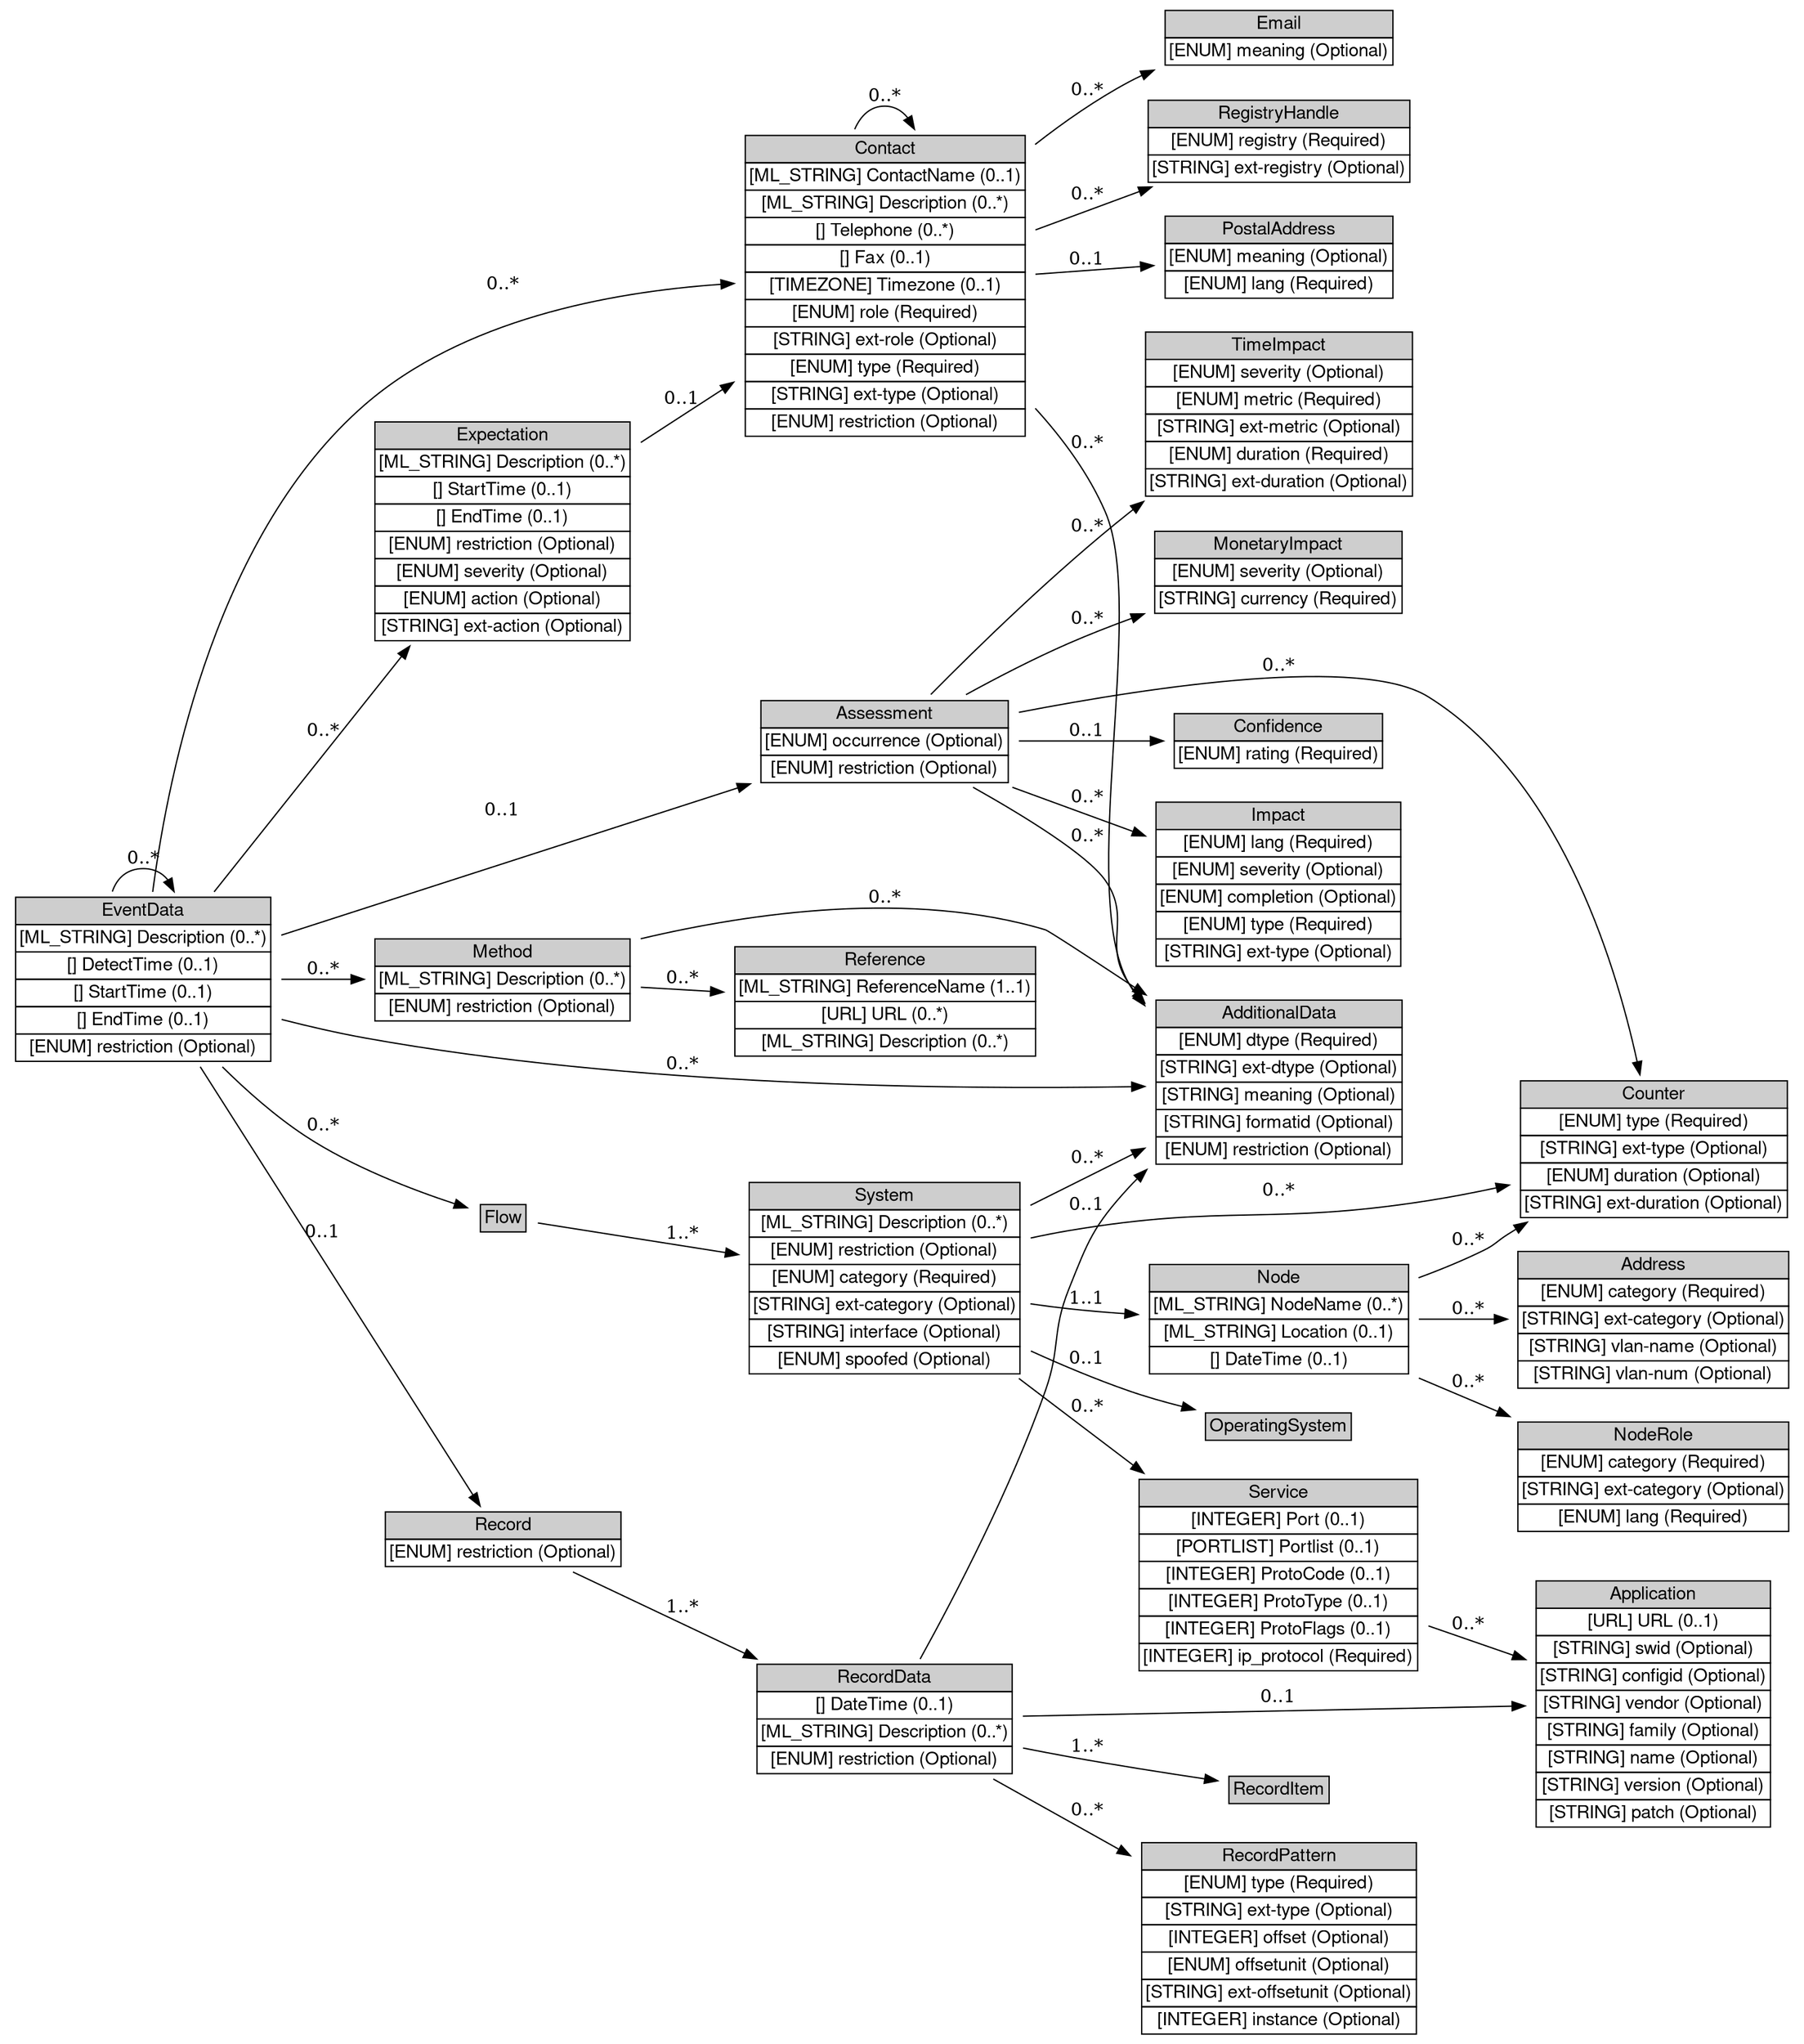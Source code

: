 digraph EventData {
	graph [bb="0,0,1356,1567",
		rankdir=LR
	];
	node [label="\N"];
	EventData	 [height=1.8611,
		label=<<table BORDER="0" CELLBORDER="1" CELLSPACING="0"> <tr> <td BGCOLOR="#CECECE" HREF="/idmef_parser/IODEF/EventData.html" TITLE="The EventData class describes a particular event of the incident for a given set of hosts or networks. This description includes the systems from which the activity originated and those targeted, an assessment of the techniques used by the intruder, the impact of the activity on the organization, and any forensic evidence discovered. "><FONT FACE="Nimbus Sans L">EventData</FONT></td> </tr>" %<tr><td  HREF="/idmef_parser/IODEF/EventData.html" TITLE="A free-form textual description of the event."><FONT FACE="Nimbus Sans L">[ML_STRING] Description (0..*)</FONT></td></tr>%<tr><td  HREF="/idmef_parser/IODEF/EventData.html" TITLE="The time the event was detected."><FONT FACE="Nimbus Sans L">[] DetectTime (0..1)</FONT></td></tr>%<tr><td  HREF="/idmef_parser/IODEF/EventData.html" TITLE="The time the event started."><FONT FACE="Nimbus Sans L">[] StartTime (0..1)</FONT></td></tr>%<tr><td  HREF="/idmef_parser/IODEF/EventData.html" TITLE="The time the event ended."><FONT FACE="Nimbus Sans L">[] EndTime (0..1)</FONT></td></tr>%<tr><td  HREF="/idmef_parser/IODEF/EventData.html" TITLE="This attribute is defined in Section 3.2."><FONT FACE="Nimbus Sans L">[ENUM] restriction (Optional)</FONT></td></tr>%</table>>,
		pos="106,793.5",
		shape=plaintext,
		width=2.9444];
	EventData -> EventData	 [label="0..*",
		lp="106,886",
		pos="e,129.03,860.84 82.974,860.84 86.417,871.34 94.092,878.5 106,878.5 114,878.5 120.09,875.27 124.27,869.96"];
	Contact	 [height=3.3194,
		label=<<table BORDER="0" CELLBORDER="1" CELLSPACING="0"> <tr> <td BGCOLOR="#CECECE" HREF="/idmef_parser/IODEF/Contact.html" TITLE="The Contact class describes contact information for organizations and personnel involved in the incident. This class allows for the naming of the involved party, specifying contact information for them, and identifying their role in the incident. "><FONT FACE="Nimbus Sans L">Contact</FONT></td> </tr>" %<tr><td  HREF="/idmef_parser/IODEF/Contact.html" TITLE="The name of the contact.  The contact may either be an organization or a person.  The type attribute disambiguates the semantics."><FONT FACE="Nimbus Sans L">[ML_STRING] ContactName (0..1)</FONT></td></tr>%<tr><td  HREF="/idmef_parser/IODEF/Contact.html" TITLE="A free-form description of this contact.  In the case of a person, this is often the organizational title of the individual."><FONT FACE="Nimbus Sans L">[ML_STRING] Description (0..*)</FONT></td></tr>%<tr><td  HREF="/idmef_parser/IODEF/Contact.html" TITLE="The telephone number of the contact."><FONT FACE="Nimbus Sans L">[] Telephone (0..*)</FONT></td></tr>%<tr><td  HREF="/idmef_parser/IODEF/Contact.html" TITLE="The facsimile telephone number of the contact."><FONT FACE="Nimbus Sans L">[] Fax (0..1)</FONT></td></tr>%<tr><td  HREF="/idmef_parser/IODEF/Contact.html" TITLE="The timezone in which the contact resides formatted according to Section 2.9."><FONT FACE="Nimbus Sans L">[TIMEZONE] Timezone (0..1)</FONT></td></tr>%<tr><td  HREF="/idmef_parser/IODEF/Contact.html" TITLE="Indicates the role the contact fulfills.  This attribute is defined as an enumerated list:"><FONT FACE="Nimbus Sans L">[ENUM] role (Required)</FONT></td></tr>%<tr><td  HREF="/idmef_parser/IODEF/Contact.html" TITLE="A means by which to extend the role attribute. See Section 5.1."><FONT FACE="Nimbus Sans L">[STRING] ext-role (Optional)</FONT></td></tr>%<tr><td  HREF="/idmef_parser/IODEF/Contact.html" TITLE="Indicates the type of contact being described. This attribute is defined as an enumerated list:"><FONT FACE="Nimbus Sans L">[ENUM] type (Required)</FONT></td></tr>%<tr><td  HREF="/idmef_parser/IODEF/Contact.html" TITLE="A means by which to extend the type attribute. See Section 5.1."><FONT FACE="Nimbus Sans L">[STRING] ext-type (Optional)</FONT></td></tr>%<tr><td  HREF="/idmef_parser/IODEF/Contact.html" TITLE="This attribute is defined in Section 3.2."><FONT FACE="Nimbus Sans L">[ENUM] restriction (Optional)</FONT></td></tr>%</table>>,
		pos="665,1347.5",
		shape=plaintext,
		width=3.1944];
	EventData -> Contact	 [label="0..*",
		lp="377,1339",
		pos="e,549.76,1342.7 112.13,860.76 124.64,958 161.9,1137.2 271,1237.5 343.91,1304.6 454.33,1331.2 539.74,1341.6"];
	AdditionalData	 [height=1.8611,
		label=<<table BORDER="0" CELLBORDER="1" CELLSPACING="0"> <tr> <td BGCOLOR="#CECECE" HREF="/idmef_parser/IODEF/AdditionalData.html" TITLE="The AdditionalData class serves as an extension mechanism for information not otherwise represented in the data model. For relatively simple information, atomic data types (e.g., integers, strings) are provided with a mechanism to annotate their meaning. The class can also be used to extend the data model (and the associated Schema) to support proprietary extensions by encapsulating entire XML documents conforming to another Schema (e.g., IDMEF). A detailed discussion for extending the data model and the schema can be found in Section 5. "><FONT FACE="Nimbus Sans L">AdditionalData</FONT></td> </tr>" %<tr><td  HREF="/idmef_parser/IODEF/AdditionalData.html" TITLE="The data type of the element content.  The permitted values for this attribute are shown below.  The default value is &quot;string&quot;."><FONT FACE="Nimbus Sans L">[ENUM] dtype (Required)</FONT></td></tr>%<tr><td  HREF="/idmef_parser/IODEF/AdditionalData.html" TITLE="A means by which to extend the dtype attribute.  See Section 5.1."><FONT FACE="Nimbus Sans L">[STRING] ext-dtype (Optional)</FONT></td></tr>%<tr><td  HREF="/idmef_parser/IODEF/AdditionalData.html" TITLE="A free-form description of the element content."><FONT FACE="Nimbus Sans L">[STRING] meaning (Optional)</FONT></td></tr>%<tr><td  HREF="/idmef_parser/IODEF/AdditionalData.html" TITLE="An identifier referencing the format and semantics of the element content."><FONT FACE="Nimbus Sans L">[STRING] formatid (Optional)</FONT></td></tr>%<tr><td  HREF="/idmef_parser/IODEF/AdditionalData.html" TITLE="This attribute has been defined in Section 3.2."><FONT FACE="Nimbus Sans L">[ENUM] restriction (Optional)</FONT></td></tr>%</table>>,
		pos="961,734.5",
		shape=plaintext,
		width=2.8194];
	EventData -> AdditionalData	 [label="0..*",
		lp="512.5,781",
		pos="e,859.06,745.7 212.15,788.84 346.4,782.55 584.59,770.08 788,752.5 807.69,750.8 828.62,748.79 848.86,746.74"];
	Assessment	 [height=0.98611,
		label=<<table BORDER="0" CELLBORDER="1" CELLSPACING="0"> <tr> <td BGCOLOR="#CECECE" HREF="/idmef_parser/IODEF/Assessment.html" TITLE="The Assessment class describes the technical and non-technical repercussions of the incident on the CSIRT&#39;s constituency. "><FONT FACE="Nimbus Sans L">Assessment</FONT></td> </tr>" %<tr><td  HREF="/idmef_parser/IODEF/Assessment.html" TITLE="Specifies whether the assessment is describing actual or potential outcomes.  The default is &quot;actual&quot; and is assumed if not specified."><FONT FACE="Nimbus Sans L">[ENUM] occurrence (Optional)</FONT></td></tr>%<tr><td  HREF="/idmef_parser/IODEF/Assessment.html" TITLE="This attribute is defined in Section 3.2."><FONT FACE="Nimbus Sans L">[ENUM] restriction (Optional)</FONT></td></tr>%</table>>,
		pos="665,976.5",
		shape=plaintext,
		width=2.8472];
	EventData -> Assessment	 [label="0..1",
		lp="377,923",
		pos="e,562.12,942.82 212.13,828.24 309.43,860.1 453.05,907.11 552.35,939.62"];
	Method	 [height=0.98611,
		label=<<table BORDER="0" CELLBORDER="1" CELLSPACING="0"> <tr> <td BGCOLOR="#CECECE" HREF="/idmef_parser/IODEF/Method.html" TITLE="The Method class describes the methodology used by the intruder to perpetrate the events of the incident. This class consists of a list of references describing the attack method and a free form description of the technique. "><FONT FACE="Nimbus Sans L">Method</FONT></td> </tr>" %<tr><td  HREF="/idmef_parser/IODEF/Method.html" TITLE="A free-form text description of the methodology used by the intruder."><FONT FACE="Nimbus Sans L">[ML_STRING] Description (0..*)</FONT></td></tr>%<tr><td  HREF="/idmef_parser/IODEF/Method.html" TITLE="This attribute is defined in Section 3.2."><FONT FACE="Nimbus Sans L">[ENUM] restriction (Optional)</FONT></td></tr>%</table>>,
		pos="377,729.5",
		shape=plaintext,
		width=2.9444];
	EventData -> Method	 [label="0..*",
		lp="241.5,771",
		pos="e,270.98,754.54 212.33,768.39 228.29,764.62 244.82,760.72 260.98,756.9"];
	Flow	 [height=0.5,
		label=<<table BORDER="0" CELLBORDER="1" CELLSPACING="0"> <tr> <td BGCOLOR="#CECECE" HREF="/idmef_parser/IODEF/Flow.html" TITLE="The Flow class groups related the source and target hosts. "><FONT FACE="Nimbus Sans L">Flow</FONT></td> </tr>" %</table>>,
		pos="377,601.5",
		shape=plaintext,
		width=0.75];
	EventData -> Flow	 [label="0..*",
		lp="241.5,711",
		pos="e,351.58,619.51 200.78,726.35 250.17,691.36 307.52,650.73 343.04,625.56"];
	Expectation	 [height=2.4444,
		label=<<table BORDER="0" CELLBORDER="1" CELLSPACING="0"> <tr> <td BGCOLOR="#CECECE" HREF="/idmef_parser/IODEF/Expectation.html" TITLE="The Expectation class conveys to the recipient of the IODEF document the actions the sender is requesting. The scope of the requested action is limited to purview of the EventData class in which this class is aggregated. "><FONT FACE="Nimbus Sans L">Expectation</FONT></td> </tr>" %<tr><td  HREF="/idmef_parser/IODEF/Expectation.html" TITLE="A free-form description of the desired action(s)."><FONT FACE="Nimbus Sans L">[ML_STRING] Description (0..*)</FONT></td></tr>%<tr><td  HREF="/idmef_parser/IODEF/Expectation.html" TITLE="The time at which the action should be performed.  A timestamp that is earlier than the ReportTime specified in the Incident class denotes that the expectation should be fulfilled as soon as possible.  The absence of this element leaves the execution of the expectation to the discretion of the recipient."><FONT FACE="Nimbus Sans L">[] StartTime (0..1)</FONT></td></tr>%<tr><td  HREF="/idmef_parser/IODEF/Expectation.html" TITLE="The time by which the action should be completed. If the action is not carried out by this time, it should no longer be performed."><FONT FACE="Nimbus Sans L">[] EndTime (0..1)</FONT></td></tr>%<tr><td  HREF="/idmef_parser/IODEF/Expectation.html" TITLE="This attribute is defined in Section 3.2."><FONT FACE="Nimbus Sans L">[ENUM] restriction (Optional)</FONT></td></tr>%<tr><td  HREF="/idmef_parser/IODEF/Expectation.html" TITLE="Indicates the desired priority of the action. This attribute is an enumerated list with no default value, and the semantics of these relative measures are context dependent."><FONT FACE="Nimbus Sans L">[ENUM] severity (Optional)</FONT></td></tr>%<tr><td  HREF="/idmef_parser/IODEF/Expectation.html" TITLE="Classifies the type of action requested.  This attribute is an enumerated list with no default value."><FONT FACE="Nimbus Sans L">[ENUM] action (Optional)</FONT></td></tr>%<tr><td  HREF="/idmef_parser/IODEF/Expectation.html" TITLE="A means by which to extend the action attribute.  See Section 5.1."><FONT FACE="Nimbus Sans L">[STRING] ext-action (Optional)</FONT></td></tr>%</table>>,
		pos="377,1140.5",
		shape=plaintext,
		width=2.9444];
	EventData -> Expectation	 [label="0..*",
		lp="241.5,985",
		pos="e,308.14,1052.3 158.57,860.82 199.29,912.96 256.25,985.89 301.79,1044.2"];
	Record	 [height=0.69444,
		label=<<table BORDER="0" CELLBORDER="1" CELLSPACING="0"> <tr> <td BGCOLOR="#CECECE" HREF="/idmef_parser/IODEF/Record.html" TITLE="The Record class is a container class for log and audit data that provides supportive information about the incident. The source of this data will often be the output of monitoring tools. These logs should substantiate the activity described in the document. "><FONT FACE="Nimbus Sans L">Record</FONT></td> </tr>" %<tr><td  HREF="/idmef_parser/IODEF/Record.html" TITLE="This attribute has been defined in Section 3.2."><FONT FACE="Nimbus Sans L">[ENUM] restriction (Optional)</FONT></td></tr>%</table>>,
		pos="377,428.5",
		shape=plaintext,
		width=2.7361];
	EventData -> Record	 [label="0..1",
		lp="241.5,630",
		pos="e,358.38,453.58 156.02,726.13 214.18,647.79 307.86,521.62 352.2,461.9"];
	Contact -> Contact	 [label="0..*",
		lp="665,1492.5",
		pos="e,687.65,1467.2 642.35,1467.2 647.06,1478.1 654.61,1485 665,1485 672.14,1485 677.94,1481.8 682.4,1476.2"];
	RegistryHandle	 [height=0.98611,
		label=<<table BORDER="0" CELLBORDER="1" CELLSPACING="0"> <tr> <td BGCOLOR="#CECECE" HREF="/idmef_parser/IODEF/RegistryHandle.html" TITLE="The RegistryHandle class represents a handle into an Internet registry or community-specific database. The handle is specified in the element content and the type attribute specifies the database. "><FONT FACE="Nimbus Sans L">RegistryHandle</FONT></td> </tr>" %<tr><td  HREF="/idmef_parser/IODEF/RegistryHandle.html" TITLE="The database to which the handle belongs.  The default value is &#39;local&#39;.  The possible values are:"><FONT FACE="Nimbus Sans L">[ENUM] registry (Required)</FONT></td></tr>%<tr><td  HREF="/idmef_parser/IODEF/RegistryHandle.html" TITLE="A means by which to extend the registry attribute.  See Section 5.1."><FONT FACE="Nimbus Sans L">[STRING] ext-registry (Optional)</FONT></td></tr>%</table>>,
		pos="961,1531.5",
		shape=plaintext,
		width=2.9861];
	Contact -> RegistryHandle	 [label="0..*",
		lp="817.5,1482",
		pos="e,863.12,1495.9 780.04,1443.8 801.56,1459.5 824.41,1474.8 847,1487.5 849.35,1488.8 851.74,1490.1 854.17,1491.4"];
	PostalAddress	 [height=0.98611,
		label=<<table BORDER="0" CELLBORDER="1" CELLSPACING="0"> <tr> <td BGCOLOR="#CECECE" HREF="/idmef_parser/IODEF/PostalAddress.html" TITLE="The PostalAddress class specifies a postal address formatted according to the POSTAL data type (Section 2.11). "><FONT FACE="Nimbus Sans L">PostalAddress</FONT></td> </tr>" %<tr><td  HREF="/idmef_parser/IODEF/PostalAddress.html" TITLE="A free-form description of the element content."><FONT FACE="Nimbus Sans L">[ENUM] meaning (Optional)</FONT></td></tr>%<tr><td  HREF="/idmef_parser/IODEF/PostalAddress.html" TITLE="A valid language code per RFC 4646 [7] constrained by the definition of &quot;xs:language&quot;.  The interpretation of this code is described in Section 6."><FONT FACE="Nimbus Sans L">[ENUM] lang (Required)</FONT></td></tr>%</table>>,
		pos="961,1442.5",
		shape=plaintext,
		width=2.6528];
	Contact -> PostalAddress	 [label="0..1",
		lp="817.5,1405",
		pos="e,865.18,1411.7 780.29,1384.5 805.08,1392.5 831.16,1400.8 855.56,1408.7"];
	Email	 [height=0.69444,
		label=<<table BORDER="0" CELLBORDER="1" CELLSPACING="0"> <tr> <td BGCOLOR="#CECECE" HREF="/idmef_parser/IODEF/Email.html" TITLE="The Email class specifies an email address formatted according to EMAIL data type (Section 2.14). "><FONT FACE="Nimbus Sans L">Email</FONT></td> </tr>" %<tr><td  HREF="/idmef_parser/IODEF/Email.html" TITLE="A free-form description of the element content (e.g., hours of coverage for a given number)."><FONT FACE="Nimbus Sans L">[ENUM] meaning (Optional)</FONT></td></tr>%</table>>,
		pos="961,1363.5",
		shape=plaintext,
		width=2.6528];
	Contact -> Email	 [label="0..*",
		lp="817.5,1363",
		pos="e,865.18,1358.3 780.29,1353.7 804.86,1355.1 830.7,1356.5 854.91,1357.8"];
	Contact -> AdditionalData	 [label="0..*",
		lp="817.5,1250",
		pos="e,859.29,793.35 780.26,1272.2 799.75,1254.1 817.4,1233 829,1209.5 868.26,1129.9 803.37,887.79 847,810.5 848.78,807.35 850.75,804.3 \
852.88,801.36"];
	Assessment -> AdditionalData	 [label="0..*",
		lp="817.5,848",
		pos="e,859.42,801.05 700.86,940.78 736.56,905.94 793.61,852.26 847,810.5 848.38,809.42 849.78,808.33 851.2,807.25"];
	Impact	 [height=1.8611,
		label=<<table BORDER="0" CELLBORDER="1" CELLSPACING="0"> <tr> <td BGCOLOR="#CECECE" HREF="/idmef_parser/IODEF/Impact.html" TITLE="The Impact class allows for categorizing and describing the technical impact of the incident on the network of an organization. "><FONT FACE="Nimbus Sans L">Impact</FONT></td> </tr>" %<tr><td  HREF="/idmef_parser/IODEF/Impact.html" TITLE="A valid language code per RFC 4646 [7] constrained by the definition of &quot;xs:language&quot;.  The interpretation of this code is described in Section 6."><FONT FACE="Nimbus Sans L">[ENUM] lang (Required)</FONT></td></tr>%<tr><td  HREF="/idmef_parser/IODEF/Impact.html" TITLE="An estimate of the relative severity of the activity.  The permitted values are shown below.  There is no default value."><FONT FACE="Nimbus Sans L">[ENUM] severity (Optional)</FONT></td></tr>%<tr><td  HREF="/idmef_parser/IODEF/Impact.html" TITLE="An indication whether the described activity was successful.  The permitted values are shown below.  There is no default value."><FONT FACE="Nimbus Sans L">[ENUM] completion (Optional)</FONT></td></tr>%<tr><td  HREF="/idmef_parser/IODEF/Impact.html" TITLE="Classifies the malicious activity into incident categories.  The permitted values are shown below.  The default value is &quot;other&quot;."><FONT FACE="Nimbus Sans L">[ENUM] type (Required)</FONT></td></tr>%<tr><td  HREF="/idmef_parser/IODEF/Impact.html" TITLE="A means by which to extend the type attribute. See Section 5.1."><FONT FACE="Nimbus Sans L">[STRING] ext-type (Optional)</FONT></td></tr>%</table>>,
		pos="961,1128.5",
		shape=plaintext,
		width=2.8333];
	Assessment -> Impact	 [label="0..*",
		lp="817.5,1065",
		pos="e,858.94,1076.1 734.4,1012.1 768.73,1029.8 811,1051.5 849.7,1071.3"];
	TimeImpact	 [height=1.8611,
		label=<<table BORDER="0" CELLBORDER="1" CELLSPACING="0"> <tr> <td BGCOLOR="#CECECE" HREF="/idmef_parser/IODEF/TimeImpact.html" TITLE="The TimeImpact class describes the impact of the incident on an organization as a function of time. It provides a way to convey down time and recovery time. "><FONT FACE="Nimbus Sans L">TimeImpact</FONT></td> </tr>" %<tr><td  HREF="/idmef_parser/IODEF/TimeImpact.html" TITLE="An estimate of the relative severity of the activity.  The permitted values are shown below.  There is no default value."><FONT FACE="Nimbus Sans L">[ENUM] severity (Optional)</FONT></td></tr>%<tr><td  HREF="/idmef_parser/IODEF/TimeImpact.html" TITLE="Defines the metric in which the time is expressed.  The permitted values are shown below.  There is no default value."><FONT FACE="Nimbus Sans L">[ENUM] metric (Required)</FONT></td></tr>%<tr><td  HREF="/idmef_parser/IODEF/TimeImpact.html" TITLE="A means by which to extend the metric attribute.  See Section 5.1."><FONT FACE="Nimbus Sans L">[STRING] ext-metric (Optional)</FONT></td></tr>%<tr><td  HREF="/idmef_parser/IODEF/TimeImpact.html" TITLE="Defines a unit of time, that when combined with the metric attribute, fully describes a metric of impact that will be conveyed in the element content.  The permitted values are shown below.  The default value is &quot;hour&quot;."><FONT FACE="Nimbus Sans L">[ENUM] duration (Required)</FONT></td></tr>%<tr><td  HREF="/idmef_parser/IODEF/TimeImpact.html" TITLE="A means by which to extend the duration attribute.  See Section 5.1."><FONT FACE="Nimbus Sans L">[STRING] ext-duration (Optional)</FONT></td></tr>%</table>>,
		pos="961,976.5",
		shape=plaintext,
		width=3.0417];
	Assessment -> TimeImpact	 [label="0..*",
		lp="817.5,984",
		pos="e,851.43,976.5 767.7,976.5 791.47,976.5 816.97,976.5 841.4,976.5"];
	MonetaryImpact	 [height=0.98611,
		label=<<table BORDER="0" CELLBORDER="1" CELLSPACING="0"> <tr> <td BGCOLOR="#CECECE" HREF="/idmef_parser/IODEF/MonetaryImpact.html" TITLE="The MonetaryImpact class describes the financial impact of the activity on an organization. For example, this impact may consider losses due to the cost of the investigation or recovery, diminished "><FONT FACE="Nimbus Sans L">MonetaryImpact</FONT></td> </tr>" %<tr><td  HREF="/idmef_parser/IODEF/MonetaryImpact.html" TITLE="An estimate of the relative severity of the activity.  The permitted values are shown below.  There is no default value."><FONT FACE="Nimbus Sans L">[ENUM] severity (Optional)</FONT></td></tr>%<tr><td  HREF="/idmef_parser/IODEF/MonetaryImpact.html" TITLE="Defines the currency in which the monetary impact is expressed.  The permitted values are defined in ISO 4217:2001, Codes for the representation of currencies and funds [14].  There is no default value."><FONT FACE="Nimbus Sans L">[STRING] currency (Required)</FONT></td></tr>%</table>>,
		pos="961,855.5",
		shape=plaintext,
		width=2.8333];
	Assessment -> MonetaryImpact	 [label="0..*",
		lp="817.5,925",
		pos="e,870.4,891.08 749.13,940.97 779.87,928.09 814.96,913.51 847,900.5 851.51,898.67 856.12,896.81 860.78,894.93"];
	Counter	 [height=1.5694,
		label=<<table BORDER="0" CELLBORDER="1" CELLSPACING="0"> <tr> <td BGCOLOR="#CECECE" HREF="/idmef_parser/IODEF/Counter.html" TITLE="The Counter class summarize multiple occurrences of some event, or conveys counts or rates on various features (e.g., packets, sessions, events). "><FONT FACE="Nimbus Sans L">Counter</FONT></td> </tr>" %<tr><td  HREF="/idmef_parser/IODEF/Counter.html" TITLE="Specifies the units of the element content."><FONT FACE="Nimbus Sans L">[ENUM] type (Required)</FONT></td></tr>%<tr><td  HREF="/idmef_parser/IODEF/Counter.html" TITLE="A means by which to extend the type attribute. See Section 5.1."><FONT FACE="Nimbus Sans L">[STRING] ext-type (Optional)</FONT></td></tr>%<tr><td  HREF="/idmef_parser/IODEF/Counter.html" TITLE="If present, the Counter class represents a rate rather than a count over the entire event.  In that case, this attribute specifies the denominator of the rate (where the type attribute specified the nominator).  The possible values of this attribute are defined in Section 3.10.2"><FONT FACE="Nimbus Sans L">[ENUM] duration (Optional)</FONT></td></tr>%<tr><td  HREF="/idmef_parser/IODEF/Counter.html" TITLE="A means by which to extend the duration attribute.  See Section 5.1."><FONT FACE="Nimbus Sans L">[STRING] ext-duration (Optional)</FONT></td></tr>%</table>>,
		pos="1245,683.5",
		shape=plaintext,
		width=3.0417];
	Assessment -> Counter	 [label="0..*",
		lp="961,1321",
		pos="e,1237.3,740.43 681.35,1012.2 715.35,1084.6 794.83,1244.2 847,1272.5 936.08,1320.8 994.02,1333.4 1075,1272.5 1159.2,1209.1 1214.9,\
891.32 1235.8,750.65"];
	Confidence	 [height=0.69444,
		label=<<table BORDER="0" CELLBORDER="1" CELLSPACING="0"> <tr> <td BGCOLOR="#CECECE" HREF="/idmef_parser/IODEF/Confidence.html" TITLE="The Confidence class represents a best estimate of the validity and accuracy of the described impact (see Section 3.10) of the incident activity. This estimate can be expressed as a category or a numeric calculation. "><FONT FACE="Nimbus Sans L">Confidence</FONT></td> </tr>" %<tr><td  HREF="/idmef_parser/IODEF/Confidence.html" TITLE="A rating of the analytical validity of the specified Assessment.  The permitted values are shown below. There is no default value."><FONT FACE="Nimbus Sans L">[ENUM] rating (Required)</FONT></td></tr>%</table>>,
		pos="961,1238.5",
		shape=plaintext,
		width=2.4444];
	Assessment -> Confidence	 [label="0..1",
		lp="817.5,1198",
		pos="e,872.91,1218.2 684.09,1012.2 712.81,1062.5 771.84,1153.8 847,1204.5 852.22,1208 857.82,1211.2 863.63,1214"];
	Method -> AdditionalData	 [label="0..*",
		lp="665,741",
		pos="e,859.09,733.63 483.1,730.41 586.63,731.29 743.55,732.64 849.04,733.54"];
	Reference	 [height=1.2778,
		label=<<table BORDER="0" CELLBORDER="1" CELLSPACING="0"> <tr> <td BGCOLOR="#CECECE" HREF="/idmef_parser/IODEF/Reference.html" TITLE="The Reference class is a reference to a vulnerability, IDS alert, malware sample, advisory, or attack technique. A reference consists of a name, a URL to this reference, and an optional description. "><FONT FACE="Nimbus Sans L">Reference</FONT></td> </tr>" %<tr><td  HREF="/idmef_parser/IODEF/Reference.html" TITLE="Name of the reference."><FONT FACE="Nimbus Sans L">[ML_STRING] ReferenceName (1..1)</FONT></td></tr>%<tr><td  HREF="/idmef_parser/IODEF/Reference.html" TITLE="A URL associated with the reference."><FONT FACE="Nimbus Sans L">[URL] URL (0..*)</FONT></td></tr>%<tr><td  HREF="/idmef_parser/IODEF/Reference.html" TITLE="A free-form text description of this reference."><FONT FACE="Nimbus Sans L">[ML_STRING] Description (0..*)</FONT></td></tr>%</table>>,
		pos="665,668.5",
		shape=plaintext,
		width=3.4167];
	Method -> Reference	 [label="0..*",
		lp="512.5,711",
		pos="e,541.67,694.62 483.01,707.05 498.82,703.7 515.28,700.21 531.56,696.76"];
	System	 [height=2.1528,
		label=<<table BORDER="0" CELLBORDER="1" CELLSPACING="0"> <tr> <td BGCOLOR="#CECECE" HREF="/idmef_parser/IODEF/System.html" TITLE="The System class describes a system or network involved in an event. The systems or networks represented by this class are categorized according to the role they played in the incident through the category attribute. The value of this category attribute dictates the semantics of the aggregated classes in the System class. If the category attribute has a value of &quot;source&quot;, then the aggregated classes denote the machine and service from which the activity is originating. With a category attribute value of &quot;target&quot; or &quot;intermediary&quot;, then the machine or service is the one targeted in the activity. A value of &quot;sensor&quot; dictates that this System was part of an instrumentation to monitor the network. "><FONT FACE="Nimbus Sans L">System</FONT></td> </tr>" %<tr><td  HREF="/idmef_parser/IODEF/System.html" TITLE="A free-form text description of the System."><FONT FACE="Nimbus Sans L">[ML_STRING] Description (0..*)</FONT></td></tr>%<tr><td  HREF="/idmef_parser/IODEF/System.html" TITLE="This attribute is defined in Section 3.2."><FONT FACE="Nimbus Sans L">[ENUM] restriction (Optional)</FONT></td></tr>%<tr><td  HREF="/idmef_parser/IODEF/System.html" TITLE="Classifies the role the host or network played in the incident.  The possible values are:"><FONT FACE="Nimbus Sans L">[ENUM] category (Required)</FONT></td></tr>%<tr><td  HREF="/idmef_parser/IODEF/System.html" TITLE="A means by which to extend the category attribute.  See Section 5.1."><FONT FACE="Nimbus Sans L">[STRING] ext-category (Optional)</FONT></td></tr>%<tr><td  HREF="/idmef_parser/IODEF/System.html" TITLE="Specifies the interface on which the event(s) on this System originated.  If the Node class specifies a network rather than a host, this attribute has no meaning."><FONT FACE="Nimbus Sans L">[STRING] interface (Optional)</FONT></td></tr>%<tr><td  HREF="/idmef_parser/IODEF/System.html" TITLE="An indication of confidence in whether this System was the true target or attacking host.  The permitted values for this attribute are shown below.  The default value is &quot;unknown&quot;."><FONT FACE="Nimbus Sans L">[ENUM] spoofed (Optional)</FONT></td></tr>%</table>>,
		pos="665,526.5",
		shape=plaintext,
		width=3.0833];
	Flow -> System	 [label="1..*",
		lp="512.5,576",
		pos="e,553.8,555.46 404.09,594.44 436.26,586.07 492.07,571.53 543.85,558.05"];
	System -> AdditionalData	 [label="0..*",
		lp="817.5,676",
		pos="e,859.38,689.5 776.26,601.07 780.38,605.11 784.31,609.25 788,613.5 799.47,626.71 793.83,635.94 806,648.5 819.04,661.96 834.64,673.88 \
850.86,684.23"];
	System -> Counter	 [label="0..*",
		lp="961,651",
		pos="e,1135.3,655.21 769.4,604.11 781.32,610.51 793.64,616.18 806,620.5 919.26,660.14 956.51,624.6 1075,643.5 1091.4,646.12 1108.6,649.44 \
1125.4,653.06"];
	"Node"	 [height=1.2778,
		label=<<table BORDER="0" CELLBORDER="1" CELLSPACING="0"> <tr> <td BGCOLOR="#CECECE" HREF="/idmef_parser/IODEF/Node.html" TITLE="The Node class names a system (e.g., PC, router) or network. "><FONT FACE="Nimbus Sans L">Node</FONT></td> </tr>" %<tr><td  HREF="/idmef_parser/IODEF/Node.html" TITLE="The name of the Node (e.g., fully qualified domain name).  This information MUST be provided if no Address information is given."><FONT FACE="Nimbus Sans L">[ML_STRING] NodeName (0..*)</FONT></td></tr>%<tr><td  HREF="/idmef_parser/IODEF/Node.html" TITLE="A free-from description of the physical location of the equipment."><FONT FACE="Nimbus Sans L">[ML_STRING] Location (0..1)</FONT></td></tr>%<tr><td  HREF="/idmef_parser/IODEF/Node.html" TITLE="A timestamp of when the resolution between the name and address was performed.  This information SHOULD be provided if both an Address and NodeName are specified."><FONT FACE="Nimbus Sans L">[] DateTime (0..1)</FONT></td></tr>%</table>>,
		pos="961,552.5",
		shape=plaintext,
		width=2.9583];
	System -> "Node"	 [label="1..1",
		lp="817.5,548",
		pos="e,854.22,543.12 776.06,536.26 798.25,538.2 821.63,540.26 844.01,542.22"];
	Service	 [height=2.1528,
		label=<<table BORDER="0" CELLBORDER="1" CELLSPACING="0"> <tr> <td BGCOLOR="#CECECE" HREF="/idmef_parser/IODEF/Service.html" TITLE="The Service class describes a network service of a host or network. The service is identified by specific port or list of ports, along with the application listening on that port. "><FONT FACE="Nimbus Sans L">Service</FONT></td> </tr>" %<tr><td  HREF="/idmef_parser/IODEF/Service.html" TITLE="A port number."><FONT FACE="Nimbus Sans L">[INTEGER] Port (0..1)</FONT></td></tr>%<tr><td  HREF="/idmef_parser/IODEF/Service.html" TITLE="A list of port numbers formatted according to Section 2.10."><FONT FACE="Nimbus Sans L">[PORTLIST] Portlist (0..1)</FONT></td></tr>%<tr><td  HREF="/idmef_parser/IODEF/Service.html" TITLE="A layer-4 protocol-specific code field (e.g., ICMP code field)."><FONT FACE="Nimbus Sans L">[INTEGER] ProtoCode (0..1)</FONT></td></tr>%<tr><td  HREF="/idmef_parser/IODEF/Service.html" TITLE="A layer-4 protocol specific type field (e.g., ICMP type field)."><FONT FACE="Nimbus Sans L">[INTEGER] ProtoType (0..1)</FONT></td></tr>%<tr><td  HREF="/idmef_parser/IODEF/Service.html" TITLE="A layer-4 protocol specific flag field (e.g., TCP flag field)."><FONT FACE="Nimbus Sans L">[INTEGER] ProtoFlags (0..1)</FONT></td></tr>%<tr><td  HREF="/idmef_parser/IODEF/Service.html" TITLE="The IANA protocol number."><FONT FACE="Nimbus Sans L">[INTEGER] ip_protocol (Required)</FONT></td></tr>%</table>>,
		pos="961,356.5",
		shape=plaintext,
		width=3.1667];
	System -> Service	 [label="0..*",
		lp="817.5,449",
		pos="e,846.85,422.06 776.06,462.71 796.3,451.09 817.52,438.9 838.08,427.09"];
	OperatingSystem	 [height=0.5,
		label=<<table BORDER="0" CELLBORDER="1" CELLSPACING="0"> <tr> <td BGCOLOR="#CECECE" HREF="/idmef_parser/IODEF/OperatingSystem.html" TITLE="The OperatingSystem class describes the operating system running on a System. The definition is identical to the Application class (Section 3.17.1). "><FONT FACE="Nimbus Sans L">OperatingSystem</FONT></td> </tr>" %</table>>,
		pos="961,470.5",
		shape=plaintext,
		width=1.7778];
	System -> OperatingSystem	 [label="0..1",
		lp="817.5,506",
		pos="e,896.65,482.67 776.06,505.49 812.93,498.51 853.07,490.92 886.5,484.59"];
	"Node" -> Counter	 [label="0..*",
		lp="1104.5,613",
		pos="e,1149.1,626.93 1067.5,584.84 1084.1,591.02 1100.7,597.94 1116,605.5 1124.6,609.76 1125.9,612.37 1134,617.5 1136.2,618.86 1138.3,\
620.23 1140.5,621.6"];
	Address	 [height=1.5694,
		label=<<table BORDER="0" CELLBORDER="1" CELLSPACING="0"> <tr> <td BGCOLOR="#CECECE" HREF="/idmef_parser/IODEF/Address.html" TITLE="The Address class represents a hardware (layer-2), network (layer-3), or application (layer-7) address. "><FONT FACE="Nimbus Sans L">Address</FONT></td> </tr>" %<tr><td  HREF="/idmef_parser/IODEF/Address.html" TITLE="The type of address represented.  The permitted values for this attribute are shown below.  The default value is &quot;ipv4-addr&quot;."><FONT FACE="Nimbus Sans L">[ENUM] category (Required)</FONT></td></tr>%<tr><td  HREF="/idmef_parser/IODEF/Address.html" TITLE="A means by which to extend the category attribute.  See Section 5.1."><FONT FACE="Nimbus Sans L">[STRING] ext-category (Optional)</FONT></td></tr>%<tr><td  HREF="/idmef_parser/IODEF/Address.html" TITLE="The name of the Virtual LAN to which the address belongs."><FONT FACE="Nimbus Sans L">[STRING] vlan-name (Optional)</FONT></td></tr>%<tr><td  HREF="/idmef_parser/IODEF/Address.html" TITLE="The number of the Virtual LAN to which the address belongs."><FONT FACE="Nimbus Sans L">[STRING] vlan-num (Optional)</FONT></td></tr>%</table>>,
		pos="1245,552.5",
		shape=plaintext,
		width=3.0833];
	"Node" -> Address	 [label="0..*",
		lp="1104.5,560",
		pos="e,1133.6,552.5 1067.6,552.5 1085.8,552.5 1104.8,552.5 1123.3,552.5"];
	NodeRole	 [height=1.2778,
		label=<<table BORDER="0" CELLBORDER="1" CELLSPACING="0"> <tr> <td BGCOLOR="#CECECE" HREF="/idmef_parser/IODEF/NodeRole.html" TITLE="The NodeRole class describes the intended function performed by a particular host. "><FONT FACE="Nimbus Sans L">NodeRole</FONT></td> </tr>" %<tr><td  HREF="/idmef_parser/IODEF/NodeRole.html" TITLE="Functionality provided by a node."><FONT FACE="Nimbus Sans L">[ENUM] category (Required)</FONT></td></tr>%<tr><td  HREF="/idmef_parser/IODEF/NodeRole.html" TITLE="A means by which to extend the category attribute.  See Section 5.1."><FONT FACE="Nimbus Sans L">[STRING] ext-category (Optional)</FONT></td></tr>%<tr><td  HREF="/idmef_parser/IODEF/NodeRole.html" TITLE="A valid language code per RFC 4646 [7] constrained by the definition of &quot;xs:language&quot;.  The interpretation of this code is described in Section 6."><FONT FACE="Nimbus Sans L">[ENUM] lang (Required)</FONT></td></tr>%</table>>,
		pos="1245,431.5",
		shape=plaintext,
		width=3.0833];
	"Node" -> NodeRole	 [label="0..*",
		lp="1104.5,504",
		pos="e,1136.9,477.56 1067.6,507.1 1087.1,498.76 1107.7,490.02 1127.5,481.55"];
	Application	 [height=2.7361,
		label=<<table BORDER="0" CELLBORDER="1" CELLSPACING="0"> <tr> <td BGCOLOR="#CECECE" HREF="/idmef_parser/IODEF/Application.html" TITLE="The Application class describes an application running on a System providing a Service. "><FONT FACE="Nimbus Sans L">Application</FONT></td> </tr>" %<tr><td  HREF="/idmef_parser/IODEF/Application.html" TITLE="A URL describing the application."><FONT FACE="Nimbus Sans L">[URL] URL (0..1)</FONT></td></tr>%<tr><td  HREF="/idmef_parser/IODEF/Application.html" TITLE="An identifier that can be used to reference this software."><FONT FACE="Nimbus Sans L">[STRING] swid (Optional)</FONT></td></tr>%<tr><td  HREF="/idmef_parser/IODEF/Application.html" TITLE="An identifier that can be used to reference a particular configuration of this software."><FONT FACE="Nimbus Sans L">[STRING] configid (Optional)</FONT></td></tr>%<tr><td  HREF="/idmef_parser/IODEF/Application.html" TITLE="Vendor name of the software."><FONT FACE="Nimbus Sans L">[STRING] vendor (Optional)</FONT></td></tr>%<tr><td  HREF="/idmef_parser/IODEF/Application.html" TITLE="Family of the software."><FONT FACE="Nimbus Sans L">[STRING] family (Optional)</FONT></td></tr>%<tr><td  HREF="/idmef_parser/IODEF/Application.html" TITLE="Name of the software."><FONT FACE="Nimbus Sans L">[STRING] name (Optional)</FONT></td></tr>%<tr><td  HREF="/idmef_parser/IODEF/Application.html" TITLE="Version of the software."><FONT FACE="Nimbus Sans L">[STRING] version (Optional)</FONT></td></tr>%<tr><td  HREF="/idmef_parser/IODEF/Application.html" TITLE="Patch or service pack level of the software."><FONT FACE="Nimbus Sans L">[STRING] patch (Optional)</FONT></td></tr>%</table>>,
		pos="1245,257.5",
		shape=plaintext,
		width=2.7083];
	Service -> Application	 [label="0..*",
		lp="1104.5,318",
		pos="e,1147.4,291.53 1075.3,316.66 1095.9,309.47 1117.3,302 1137.8,294.88"];
	Expectation -> Contact	 [label="0..1",
		lp="512.5,1251",
		pos="e,549.52,1264.5 483.01,1216.7 501.96,1230.3 521.85,1244.6 541.24,1258.5"];
	RecordData	 [height=1.2778,
		label=<<table BORDER="0" CELLBORDER="1" CELLSPACING="0"> <tr> <td BGCOLOR="#CECECE" HREF="/idmef_parser/IODEF/RecordData.html" TITLE="The RecordData class groups log or audit data from a given sensor (e.g., IDS, firewall log) and provides a way to annotate the output. "><FONT FACE="Nimbus Sans L">RecordData</FONT></td> </tr>" %<tr><td  HREF="/idmef_parser/IODEF/RecordData.html" TITLE="Timestamp of the RecordItem data."><FONT FACE="Nimbus Sans L">[] DateTime (0..1)</FONT></td></tr>%<tr><td  HREF="/idmef_parser/IODEF/RecordData.html" TITLE="Free-form textual description of the provided RecordItem data.  At minimum, this description should convey the significance of the provided RecordItem data."><FONT FACE="Nimbus Sans L">[ML_STRING] Description (0..*)</FONT></td></tr>%<tr><td  HREF="/idmef_parser/IODEF/RecordData.html" TITLE="This attribute has been defined in Section 3.2."><FONT FACE="Nimbus Sans L">[ENUM] restriction (Optional)</FONT></td></tr>%</table>>,
		pos="665,245.5",
		shape=plaintext,
		width=2.9444];
	Record -> RecordData	 [label="1..*",
		lp="512.5,356",
		pos="e,592.54,291.54 416.44,403.44 459.36,376.17 529.17,331.81 583.89,297.04"];
	RecordData -> AdditionalData	 [label="0..1",
		lp="817.5,636",
		pos="e,859.66,667.44 702.05,291.57 730.25,329.14 767.58,384.76 788,439.5 806.85,490.03 791.09,507.67 806,559.5 818.6,603.3 818.26,618.12 \
847,653.5 848.83,655.75 850.74,657.97 852.71,660.15"];
	RecordData -> Application	 [label="0..1",
		lp="961,262",
		pos="e,1147.4,255.48 771.04,247.69 874.97,249.84 1032.6,253.1 1137.1,255.27"];
	RecordPattern	 [height=2.1528,
		label=<<table BORDER="0" CELLBORDER="1" CELLSPACING="0"> <tr> <td BGCOLOR="#CECECE" HREF="/idmef_parser/IODEF/RecordPattern.html" TITLE="The RecordPattern class describes where in the content of the RecordItem relevant information can be found. It provides a way to reference subsets of information, identified by a pattern, in a large log file, audit trail, or forensic data. "><FONT FACE="Nimbus Sans L">RecordPattern</FONT></td> </tr>" %<tr><td  HREF="/idmef_parser/IODEF/RecordPattern.html" TITLE="Describes the type of pattern being specified in the element content.  The default is &quot;regex&quot;."><FONT FACE="Nimbus Sans L">[ENUM] type (Required)</FONT></td></tr>%<tr><td  HREF="/idmef_parser/IODEF/RecordPattern.html" TITLE="A means by which to extend the type attribute. See Section 5.1."><FONT FACE="Nimbus Sans L">[STRING] ext-type (Optional)</FONT></td></tr>%<tr><td  HREF="/idmef_parser/IODEF/RecordPattern.html" TITLE="Amount of units (determined by the offsetunit attribute) to seek into the RecordItem data before matching the pattern."><FONT FACE="Nimbus Sans L">[INTEGER] offset (Optional)</FONT></td></tr>%<tr><td  HREF="/idmef_parser/IODEF/RecordPattern.html" TITLE="Describes the units of the offset attribute. The default is &quot;line&quot;."><FONT FACE="Nimbus Sans L">[ENUM] offsetunit (Optional)</FONT></td></tr>%<tr><td  HREF="/idmef_parser/IODEF/RecordPattern.html" TITLE="A means by which to extend the offsetunit attribute.  See Section 5.1."><FONT FACE="Nimbus Sans L">[STRING] ext-offsetunit (Optional)</FONT></td></tr>%<tr><td  HREF="/idmef_parser/IODEF/RecordPattern.html" TITLE="Number of types to apply the specified pattern."><FONT FACE="Nimbus Sans L">[INTEGER] instance (Optional)</FONT></td></tr>%</table>>,
		pos="961,77.5",
		shape=plaintext,
		width=3.125];
	RecordData -> RecordPattern	 [label="0..*",
		lp="817.5,169",
		pos="e,848.31,141.46 746.27,199.37 775.06,183.03 808.1,164.28 839.5,146.46"];
	RecordItem	 [height=0.5,
		label=<<table BORDER="0" CELLBORDER="1" CELLSPACING="0"> <tr> <td BGCOLOR="#CECECE" HREF="/idmef_parser/IODEF/RecordItem.html" TITLE="The RecordItem class provides a way to incorporate relevant logs, audit trails, or forensic data to support the conclusions made during the course of analyzing the incident. The class supports both the direct encapsulation of the data, as well as, provides primitives to reference data stored elsewhere. "><FONT FACE="Nimbus Sans L">RecordItem</FONT></td> </tr>" %</table>>,
		pos="961,191.5",
		shape=plaintext,
		width=1.2917];
	RecordData -> RecordItem	 [label="1..*",
		lp="817.5,224",
		pos="e,914.45,198.47 771.15,223.16 782.9,220.84 794.69,218.57 806,216.5 838.5,210.54 874.97,204.62 904.37,200.04"];
}
